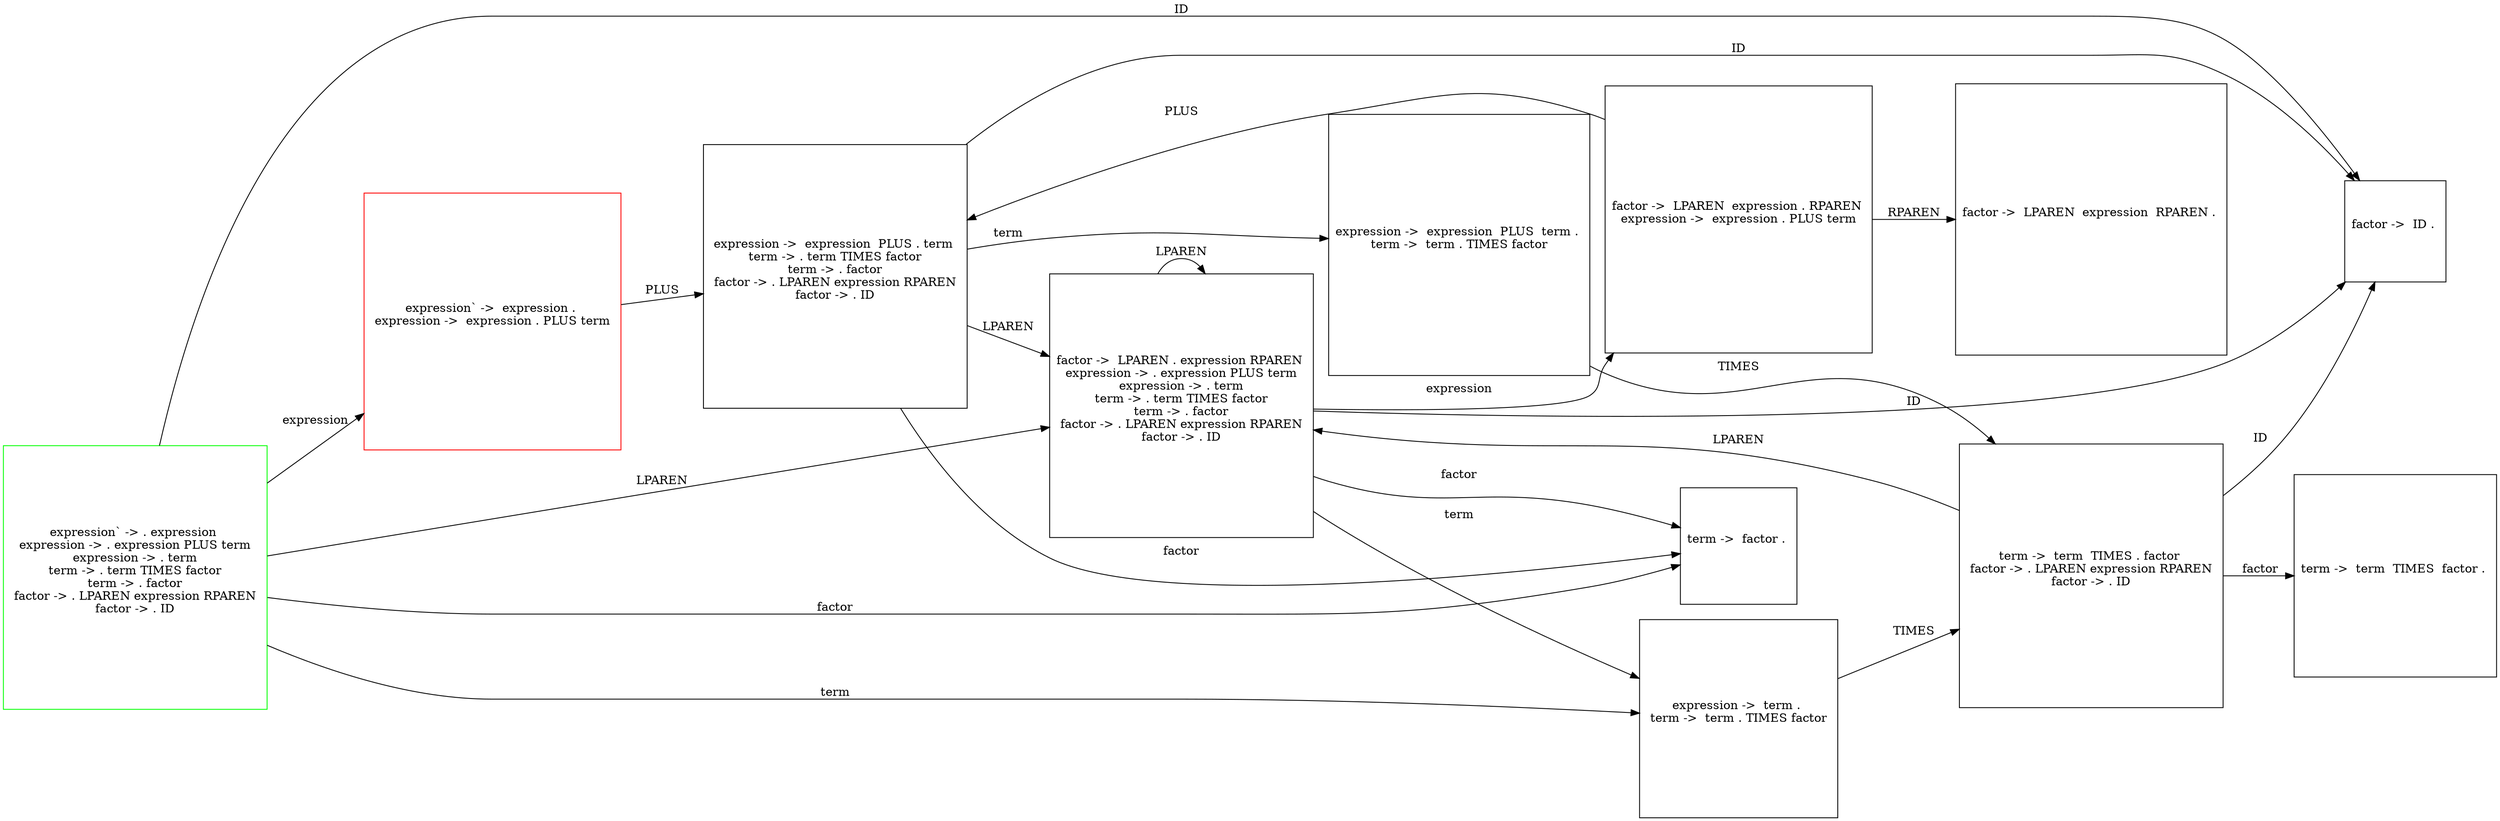 // resultado
digraph "results/lr0" {
	graph [rankdir=LR]
	"expression` -> . expression 
 expression -> . expression PLUS term 
 expression -> . term 
 term -> . term TIMES factor 
 term -> . factor 
 factor -> . LPAREN expression RPAREN 
 factor -> . ID 
 " [label="expression` -> . expression 
 expression -> . expression PLUS term 
 expression -> . term 
 term -> . term TIMES factor 
 term -> . factor 
 factor -> . LPAREN expression RPAREN 
 factor -> . ID 
 " color=green shape=square]
	"expression` ->  expression . 
 expression ->  expression . PLUS term 
 " [label="expression` ->  expression . 
 expression ->  expression . PLUS term 
 " color=red shape=square]
	"expression ->  term . 
 term ->  term . TIMES factor 
 " [label="expression ->  term . 
 term ->  term . TIMES factor 
 " shape=square]
	"term ->  factor . 
 " [label="term ->  factor . 
 " shape=square]
	"factor ->  LPAREN . expression RPAREN 
 expression -> . expression PLUS term 
 expression -> . term 
 term -> . term TIMES factor 
 term -> . factor 
 factor -> . LPAREN expression RPAREN 
 factor -> . ID 
 " [label="factor ->  LPAREN . expression RPAREN 
 expression -> . expression PLUS term 
 expression -> . term 
 term -> . term TIMES factor 
 term -> . factor 
 factor -> . LPAREN expression RPAREN 
 factor -> . ID 
 " shape=square]
	"factor ->  ID . 
 " [label="factor ->  ID . 
 " shape=square]
	"expression ->  expression  PLUS . term 
 term -> . term TIMES factor 
 term -> . factor 
 factor -> . LPAREN expression RPAREN 
 factor -> . ID 
 " [label="expression ->  expression  PLUS . term 
 term -> . term TIMES factor 
 term -> . factor 
 factor -> . LPAREN expression RPAREN 
 factor -> . ID 
 " shape=square]
	"term ->  term  TIMES . factor 
 factor -> . LPAREN expression RPAREN 
 factor -> . ID 
 " [label="term ->  term  TIMES . factor 
 factor -> . LPAREN expression RPAREN 
 factor -> . ID 
 " shape=square]
	"factor ->  LPAREN  expression . RPAREN 
 expression ->  expression . PLUS term 
 " [label="factor ->  LPAREN  expression . RPAREN 
 expression ->  expression . PLUS term 
 " shape=square]
	"expression ->  expression  PLUS  term . 
 term ->  term . TIMES factor 
 " [label="expression ->  expression  PLUS  term . 
 term ->  term . TIMES factor 
 " shape=square]
	"term ->  term  TIMES  factor . 
 " [label="term ->  term  TIMES  factor . 
 " shape=square]
	"factor ->  LPAREN  expression  RPAREN . 
 " [label="factor ->  LPAREN  expression  RPAREN . 
 " shape=square]
	"expression` -> . expression 
 expression -> . expression PLUS term 
 expression -> . term 
 term -> . term TIMES factor 
 term -> . factor 
 factor -> . LPAREN expression RPAREN 
 factor -> . ID 
 " -> "expression` ->  expression . 
 expression ->  expression . PLUS term 
 " [label=expression]
	"expression` -> . expression 
 expression -> . expression PLUS term 
 expression -> . term 
 term -> . term TIMES factor 
 term -> . factor 
 factor -> . LPAREN expression RPAREN 
 factor -> . ID 
 " -> "expression ->  term . 
 term ->  term . TIMES factor 
 " [label=term]
	"expression` -> . expression 
 expression -> . expression PLUS term 
 expression -> . term 
 term -> . term TIMES factor 
 term -> . factor 
 factor -> . LPAREN expression RPAREN 
 factor -> . ID 
 " -> "term ->  factor . 
 " [label=factor]
	"expression` -> . expression 
 expression -> . expression PLUS term 
 expression -> . term 
 term -> . term TIMES factor 
 term -> . factor 
 factor -> . LPAREN expression RPAREN 
 factor -> . ID 
 " -> "factor ->  LPAREN . expression RPAREN 
 expression -> . expression PLUS term 
 expression -> . term 
 term -> . term TIMES factor 
 term -> . factor 
 factor -> . LPAREN expression RPAREN 
 factor -> . ID 
 " [label=LPAREN]
	"expression` -> . expression 
 expression -> . expression PLUS term 
 expression -> . term 
 term -> . term TIMES factor 
 term -> . factor 
 factor -> . LPAREN expression RPAREN 
 factor -> . ID 
 " -> "factor ->  ID . 
 " [label=ID]
	"expression` ->  expression . 
 expression ->  expression . PLUS term 
 " -> "expression ->  expression  PLUS . term 
 term -> . term TIMES factor 
 term -> . factor 
 factor -> . LPAREN expression RPAREN 
 factor -> . ID 
 " [label=PLUS]
	"expression ->  term . 
 term ->  term . TIMES factor 
 " -> "term ->  term  TIMES . factor 
 factor -> . LPAREN expression RPAREN 
 factor -> . ID 
 " [label=TIMES]
	"factor ->  LPAREN . expression RPAREN 
 expression -> . expression PLUS term 
 expression -> . term 
 term -> . term TIMES factor 
 term -> . factor 
 factor -> . LPAREN expression RPAREN 
 factor -> . ID 
 " -> "factor ->  LPAREN  expression . RPAREN 
 expression ->  expression . PLUS term 
 " [label=expression]
	"factor ->  LPAREN . expression RPAREN 
 expression -> . expression PLUS term 
 expression -> . term 
 term -> . term TIMES factor 
 term -> . factor 
 factor -> . LPAREN expression RPAREN 
 factor -> . ID 
 " -> "expression ->  term . 
 term ->  term . TIMES factor 
 " [label=term]
	"factor ->  LPAREN . expression RPAREN 
 expression -> . expression PLUS term 
 expression -> . term 
 term -> . term TIMES factor 
 term -> . factor 
 factor -> . LPAREN expression RPAREN 
 factor -> . ID 
 " -> "term ->  factor . 
 " [label=factor]
	"factor ->  LPAREN . expression RPAREN 
 expression -> . expression PLUS term 
 expression -> . term 
 term -> . term TIMES factor 
 term -> . factor 
 factor -> . LPAREN expression RPAREN 
 factor -> . ID 
 " -> "factor ->  LPAREN . expression RPAREN 
 expression -> . expression PLUS term 
 expression -> . term 
 term -> . term TIMES factor 
 term -> . factor 
 factor -> . LPAREN expression RPAREN 
 factor -> . ID 
 " [label=LPAREN]
	"factor ->  LPAREN . expression RPAREN 
 expression -> . expression PLUS term 
 expression -> . term 
 term -> . term TIMES factor 
 term -> . factor 
 factor -> . LPAREN expression RPAREN 
 factor -> . ID 
 " -> "factor ->  ID . 
 " [label=ID]
	"expression ->  expression  PLUS . term 
 term -> . term TIMES factor 
 term -> . factor 
 factor -> . LPAREN expression RPAREN 
 factor -> . ID 
 " -> "expression ->  expression  PLUS  term . 
 term ->  term . TIMES factor 
 " [label=term]
	"expression ->  expression  PLUS . term 
 term -> . term TIMES factor 
 term -> . factor 
 factor -> . LPAREN expression RPAREN 
 factor -> . ID 
 " -> "term ->  factor . 
 " [label=factor]
	"expression ->  expression  PLUS . term 
 term -> . term TIMES factor 
 term -> . factor 
 factor -> . LPAREN expression RPAREN 
 factor -> . ID 
 " -> "factor ->  LPAREN . expression RPAREN 
 expression -> . expression PLUS term 
 expression -> . term 
 term -> . term TIMES factor 
 term -> . factor 
 factor -> . LPAREN expression RPAREN 
 factor -> . ID 
 " [label=LPAREN]
	"expression ->  expression  PLUS . term 
 term -> . term TIMES factor 
 term -> . factor 
 factor -> . LPAREN expression RPAREN 
 factor -> . ID 
 " -> "factor ->  ID . 
 " [label=ID]
	"term ->  term  TIMES . factor 
 factor -> . LPAREN expression RPAREN 
 factor -> . ID 
 " -> "term ->  term  TIMES  factor . 
 " [label=factor]
	"term ->  term  TIMES . factor 
 factor -> . LPAREN expression RPAREN 
 factor -> . ID 
 " -> "factor ->  LPAREN . expression RPAREN 
 expression -> . expression PLUS term 
 expression -> . term 
 term -> . term TIMES factor 
 term -> . factor 
 factor -> . LPAREN expression RPAREN 
 factor -> . ID 
 " [label=LPAREN]
	"term ->  term  TIMES . factor 
 factor -> . LPAREN expression RPAREN 
 factor -> . ID 
 " -> "factor ->  ID . 
 " [label=ID]
	"factor ->  LPAREN  expression . RPAREN 
 expression ->  expression . PLUS term 
 " -> "expression ->  expression  PLUS . term 
 term -> . term TIMES factor 
 term -> . factor 
 factor -> . LPAREN expression RPAREN 
 factor -> . ID 
 " [label=PLUS]
	"factor ->  LPAREN  expression . RPAREN 
 expression ->  expression . PLUS term 
 " -> "factor ->  LPAREN  expression  RPAREN . 
 " [label=RPAREN]
	"expression ->  expression  PLUS  term . 
 term ->  term . TIMES factor 
 " -> "term ->  term  TIMES . factor 
 factor -> . LPAREN expression RPAREN 
 factor -> . ID 
 " [label=TIMES]
}
